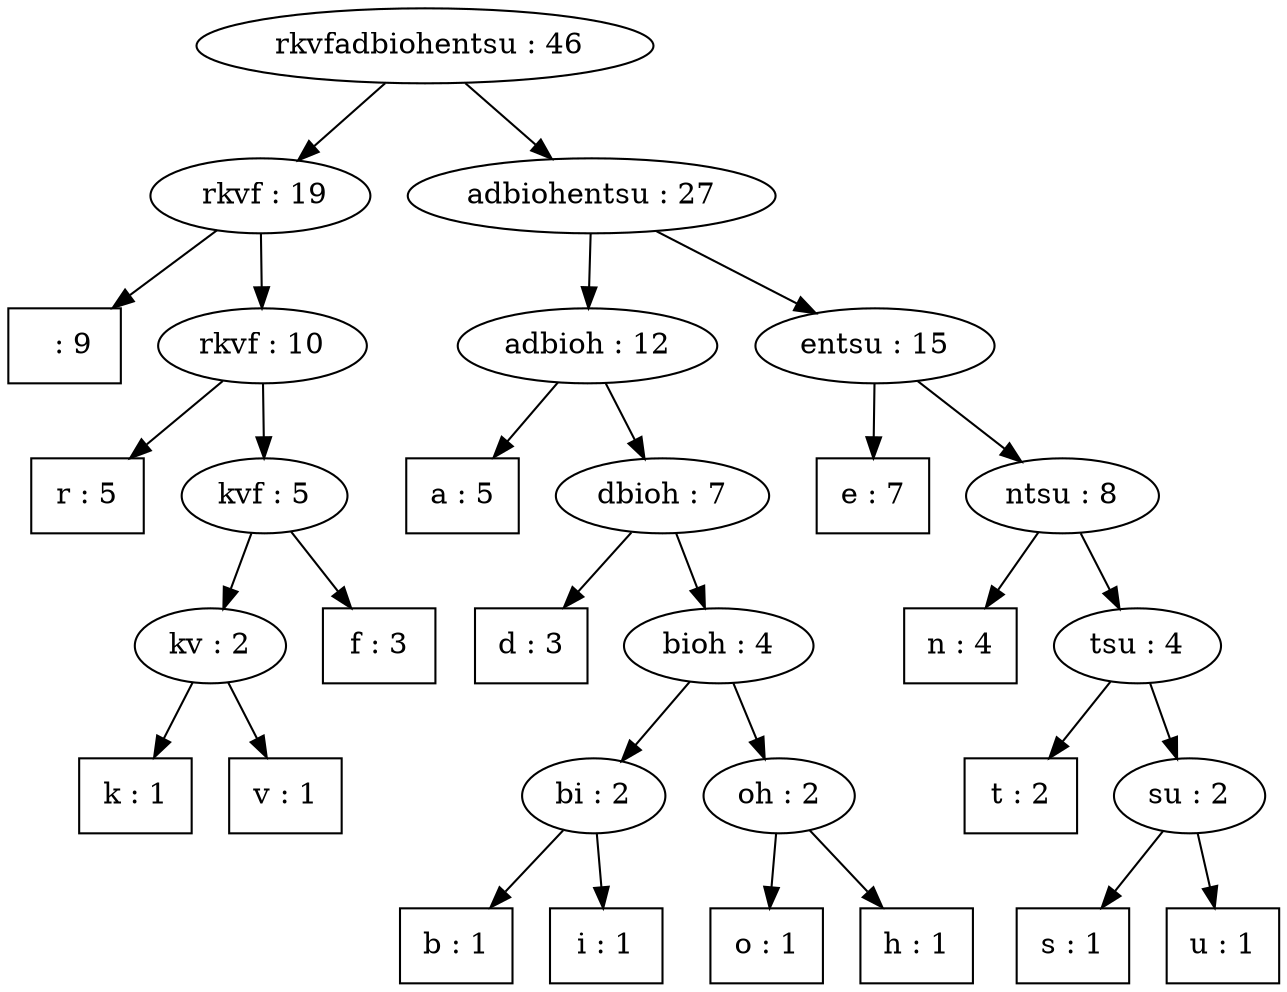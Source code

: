 digraph G {
    " rkvfadbiohentsu : 46" -> " rkvf : 19"
    " rkvf : 19" -> "  : 9"
    "  : 9" [shape=rectangle];
    " rkvf : 19" -> "rkvf : 10"
    "rkvf : 10" -> "r : 5"
    "r : 5" [shape=rectangle];
    "rkvf : 10" -> "kvf : 5"
    "kvf : 5" -> "kv : 2"
    "kv : 2" -> "k : 1"
    "k : 1" [shape=rectangle];
    "kv : 2" -> "v : 1"
    "v : 1" [shape=rectangle];
    "kvf : 5" -> "f : 3"
    "f : 3" [shape=rectangle];
    " rkvfadbiohentsu : 46" -> "adbiohentsu : 27"
    "adbiohentsu : 27" -> "adbioh : 12"
    "adbioh : 12" -> "a : 5"
    "a : 5" [shape=rectangle];
    "adbioh : 12" -> "dbioh : 7"
    "dbioh : 7" -> "d : 3"
    "d : 3" [shape=rectangle];
    "dbioh : 7" -> "bioh : 4"
    "bioh : 4" -> "bi : 2"
    "bi : 2" -> "b : 1"
    "b : 1" [shape=rectangle];
    "bi : 2" -> "i : 1"
    "i : 1" [shape=rectangle];
    "bioh : 4" -> "oh : 2"
    "oh : 2" -> "o : 1"
    "o : 1" [shape=rectangle];
    "oh : 2" -> "h : 1"
    "h : 1" [shape=rectangle];
    "adbiohentsu : 27" -> "entsu : 15"
    "entsu : 15" -> "e : 7"
    "e : 7" [shape=rectangle];
    "entsu : 15" -> "ntsu : 8"
    "ntsu : 8" -> "n : 4"
    "n : 4" [shape=rectangle];
    "ntsu : 8" -> "tsu : 4"
    "tsu : 4" -> "t : 2"
    "t : 2" [shape=rectangle];
    "tsu : 4" -> "su : 2"
    "su : 2" -> "s : 1"
    "s : 1" [shape=rectangle];
    "su : 2" -> "u : 1"
    "u : 1" [shape=rectangle];
}
